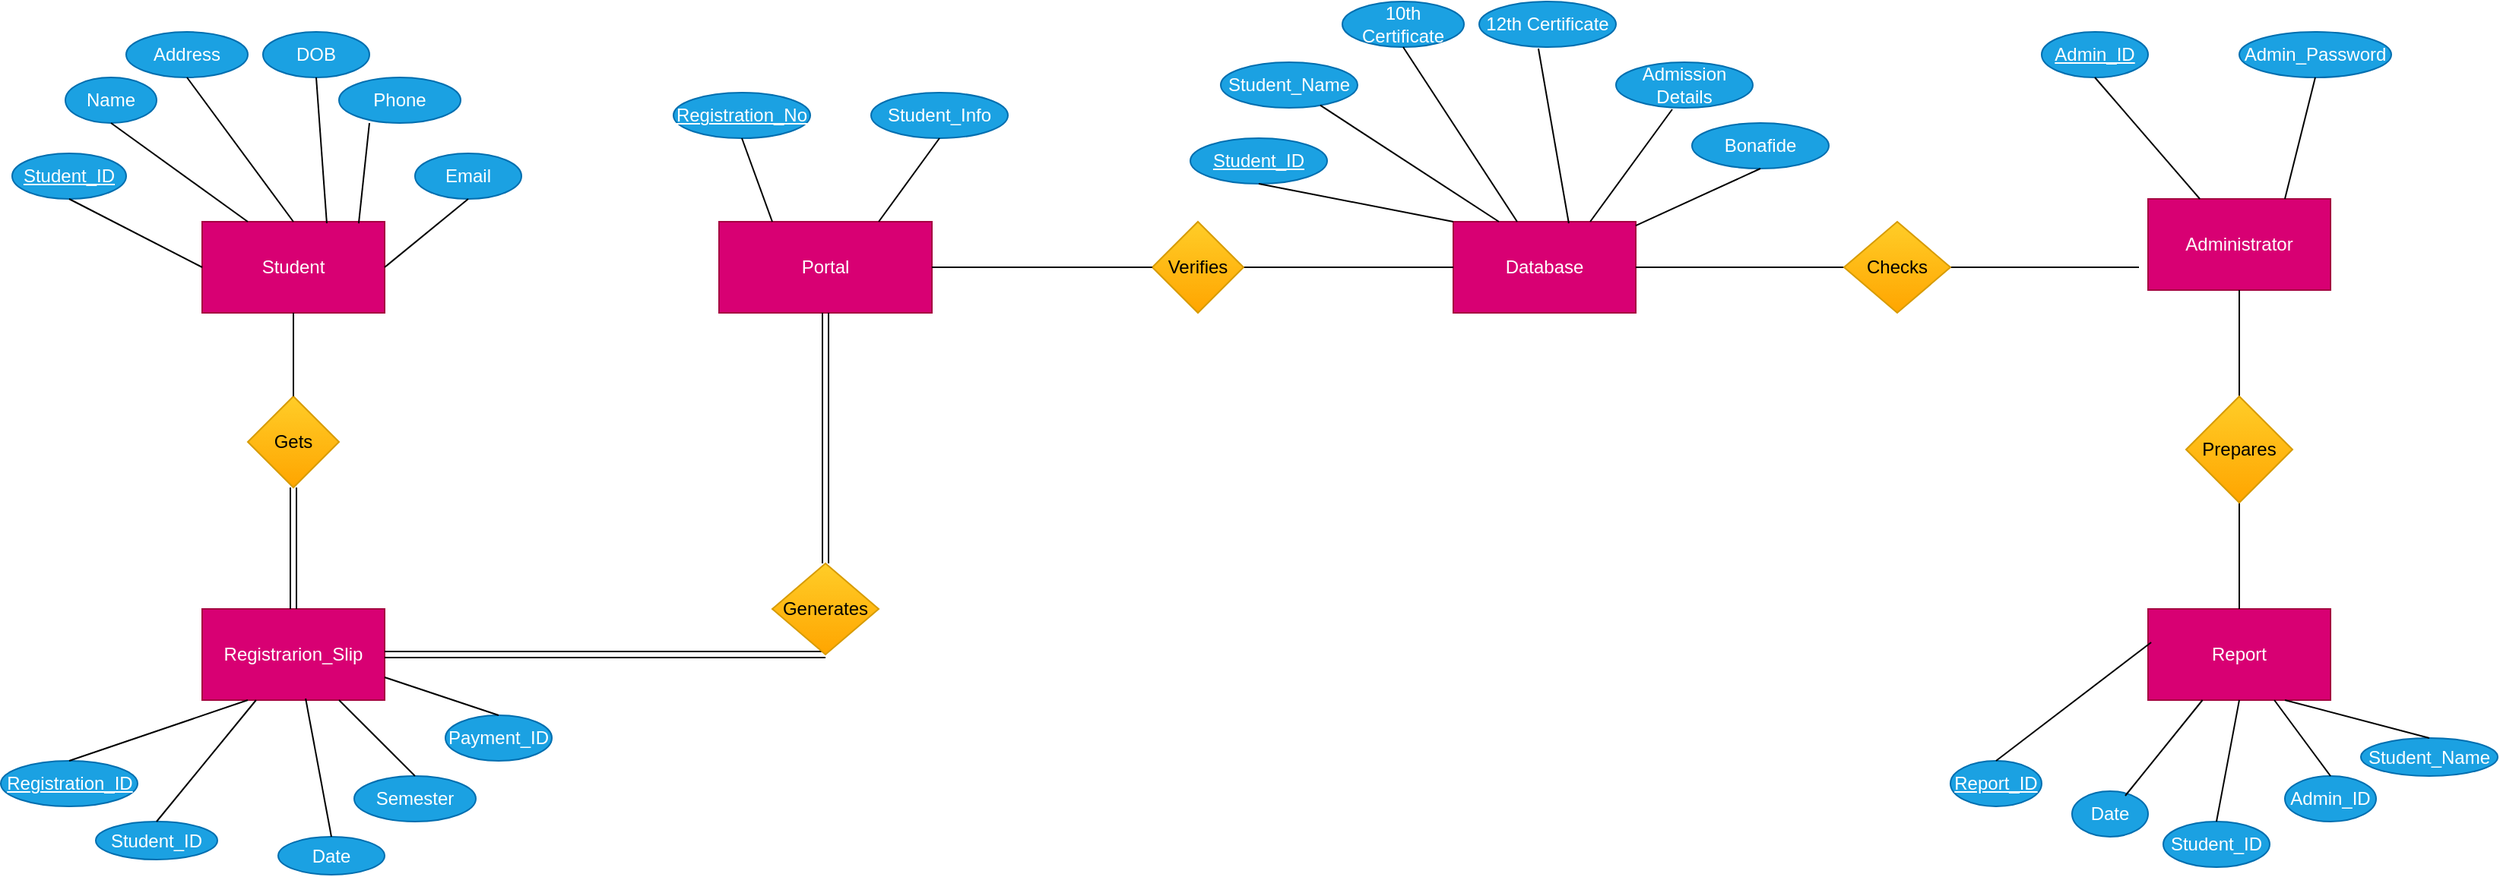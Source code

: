 <mxfile version="14.6.13" type="github"><diagram id="TqZu0rhpEo9_Q6tvcAuX" name="Page-1"><mxGraphModel dx="868" dy="2650" grid="1" gridSize="10" guides="1" tooltips="1" connect="1" arrows="1" fold="1" page="1" pageScale="1" pageWidth="1700" pageHeight="1100" math="0" shadow="0"><root><mxCell id="0"/><mxCell id="1" parent="0"/><mxCell id="06XnuTgKjSlpvFnXRyGz-3" value="Student" style="rounded=0;whiteSpace=wrap;html=1;fillColor=#d80073;strokeColor=#A50040;fontColor=#ffffff;" parent="1" vertex="1"><mxGeometry x="140" y="-1535" width="120" height="60" as="geometry"/></mxCell><mxCell id="06XnuTgKjSlpvFnXRyGz-5" value="Portal" style="rounded=0;whiteSpace=wrap;html=1;fillColor=#d80073;strokeColor=#A50040;fontColor=#ffffff;" parent="1" vertex="1"><mxGeometry x="480" y="-1535" width="140" height="60" as="geometry"/></mxCell><mxCell id="06XnuTgKjSlpvFnXRyGz-7" value="&lt;u&gt;Student_ID&lt;/u&gt;" style="ellipse;whiteSpace=wrap;html=1;fillColor=#1ba1e2;strokeColor=#006EAF;fontColor=#ffffff;" parent="1" vertex="1"><mxGeometry x="15" y="-1580" width="75" height="30" as="geometry"/></mxCell><mxCell id="06XnuTgKjSlpvFnXRyGz-12" value="Name" style="ellipse;whiteSpace=wrap;html=1;fillColor=#1ba1e2;strokeColor=#006EAF;fontColor=#ffffff;" parent="1" vertex="1"><mxGeometry x="50" y="-1630" width="60" height="30" as="geometry"/></mxCell><mxCell id="06XnuTgKjSlpvFnXRyGz-16" value="Registrarion_Slip" style="rounded=0;whiteSpace=wrap;html=1;fillColor=#d80073;strokeColor=#A50040;fontColor=#ffffff;" parent="1" vertex="1"><mxGeometry x="140" y="-1280" width="120" height="60" as="geometry"/></mxCell><mxCell id="06XnuTgKjSlpvFnXRyGz-24" style="edgeStyle=orthogonalEdgeStyle;rounded=0;orthogonalLoop=1;jettySize=auto;html=1;exitX=0.5;exitY=1;exitDx=0;exitDy=0;shape=link;entryX=0.5;entryY=0;entryDx=0;entryDy=0;" parent="1" source="06XnuTgKjSlpvFnXRyGz-17" target="06XnuTgKjSlpvFnXRyGz-16" edge="1"><mxGeometry relative="1" as="geometry"><mxPoint x="190" y="-1360" as="targetPoint"/></mxGeometry></mxCell><mxCell id="06XnuTgKjSlpvFnXRyGz-17" value="Gets" style="rhombus;whiteSpace=wrap;html=1;fillColor=#ffcd28;strokeColor=#d79b00;gradientColor=#ffa500;" parent="1" vertex="1"><mxGeometry x="170" y="-1420" width="60" height="60" as="geometry"/></mxCell><mxCell id="06XnuTgKjSlpvFnXRyGz-25" style="edgeStyle=orthogonalEdgeStyle;shape=link;rounded=0;orthogonalLoop=1;jettySize=auto;html=1;exitX=0.5;exitY=1;exitDx=0;exitDy=0;entryX=1;entryY=0.5;entryDx=0;entryDy=0;" parent="1" source="06XnuTgKjSlpvFnXRyGz-18" target="06XnuTgKjSlpvFnXRyGz-16" edge="1"><mxGeometry relative="1" as="geometry"><mxPoint x="290" y="-1250" as="targetPoint"/><Array as="points"><mxPoint x="420" y="-1250"/></Array></mxGeometry></mxCell><mxCell id="06XnuTgKjSlpvFnXRyGz-99" style="edgeStyle=orthogonalEdgeStyle;shape=link;rounded=0;orthogonalLoop=1;jettySize=auto;html=1;entryX=0.5;entryY=1;entryDx=0;entryDy=0;" parent="1" source="06XnuTgKjSlpvFnXRyGz-18" target="06XnuTgKjSlpvFnXRyGz-5" edge="1"><mxGeometry relative="1" as="geometry"/></mxCell><mxCell id="06XnuTgKjSlpvFnXRyGz-18" value="Generates" style="rhombus;whiteSpace=wrap;html=1;fillColor=#ffcd28;strokeColor=#d79b00;gradientColor=#ffa500;" parent="1" vertex="1"><mxGeometry x="515" y="-1310" width="70" height="60" as="geometry"/></mxCell><mxCell id="06XnuTgKjSlpvFnXRyGz-28" value="Database" style="rounded=0;whiteSpace=wrap;html=1;fillColor=#d80073;strokeColor=#A50040;fontColor=#ffffff;" parent="1" vertex="1"><mxGeometry x="963" y="-1535" width="120" height="60" as="geometry"/></mxCell><mxCell id="06XnuTgKjSlpvFnXRyGz-31" value="Administrator" style="rounded=0;whiteSpace=wrap;html=1;fillColor=#d80073;strokeColor=#A50040;fontColor=#ffffff;" parent="1" vertex="1"><mxGeometry x="1420" y="-1550" width="120" height="60" as="geometry"/></mxCell><mxCell id="06XnuTgKjSlpvFnXRyGz-32" value="Report" style="rounded=0;whiteSpace=wrap;html=1;fillColor=#d80073;strokeColor=#A50040;fontColor=#ffffff;" parent="1" vertex="1"><mxGeometry x="1420" y="-1280" width="120" height="60" as="geometry"/></mxCell><mxCell id="06XnuTgKjSlpvFnXRyGz-34" value="" style="endArrow=none;html=1;exitX=0.5;exitY=0;exitDx=0;exitDy=0;entryX=0.5;entryY=1;entryDx=0;entryDy=0;" parent="1" source="06XnuTgKjSlpvFnXRyGz-32" target="06XnuTgKjSlpvFnXRyGz-100" edge="1"><mxGeometry width="50" height="50" relative="1" as="geometry"><mxPoint x="800" y="-1380" as="sourcePoint"/><mxPoint x="990" y="-1390" as="targetPoint"/></mxGeometry></mxCell><mxCell id="06XnuTgKjSlpvFnXRyGz-36" value="" style="endArrow=none;html=1;exitX=0;exitY=0.75;exitDx=0;exitDy=0;" parent="1" edge="1"><mxGeometry width="50" height="50" relative="1" as="geometry"><mxPoint x="1414" y="-1505" as="sourcePoint"/><mxPoint x="1154" y="-1505" as="targetPoint"/></mxGeometry></mxCell><mxCell id="06XnuTgKjSlpvFnXRyGz-41" value="" style="endArrow=none;html=1;exitX=0.5;exitY=0;exitDx=0;exitDy=0;entryX=0.5;entryY=1;entryDx=0;entryDy=0;" parent="1" source="06XnuTgKjSlpvFnXRyGz-100" target="06XnuTgKjSlpvFnXRyGz-31" edge="1"><mxGeometry width="50" height="50" relative="1" as="geometry"><mxPoint x="980" y="-1440" as="sourcePoint"/><mxPoint x="1000" y="-1470" as="targetPoint"/></mxGeometry></mxCell><mxCell id="06XnuTgKjSlpvFnXRyGz-42" value="&lt;u&gt;Admin_ID&lt;/u&gt;" style="ellipse;whiteSpace=wrap;html=1;fillColor=#1ba1e2;strokeColor=#006EAF;fontColor=#ffffff;" parent="1" vertex="1"><mxGeometry x="1350" y="-1660" width="70" height="30" as="geometry"/></mxCell><mxCell id="06XnuTgKjSlpvFnXRyGz-44" value="Admin_Password" style="ellipse;whiteSpace=wrap;html=1;fillColor=#1ba1e2;strokeColor=#006EAF;fontColor=#ffffff;" parent="1" vertex="1"><mxGeometry x="1480" y="-1660" width="100" height="30" as="geometry"/></mxCell><mxCell id="06XnuTgKjSlpvFnXRyGz-45" value="&lt;u&gt;Report_ID&lt;/u&gt;" style="ellipse;whiteSpace=wrap;html=1;fillColor=#1ba1e2;strokeColor=#006EAF;fontColor=#ffffff;" parent="1" vertex="1"><mxGeometry x="1290" y="-1180" width="60" height="30" as="geometry"/></mxCell><mxCell id="06XnuTgKjSlpvFnXRyGz-47" value="Date" style="ellipse;whiteSpace=wrap;html=1;fillColor=#1ba1e2;strokeColor=#006EAF;fontColor=#ffffff;" parent="1" vertex="1"><mxGeometry x="1370" y="-1160" width="50" height="30" as="geometry"/></mxCell><mxCell id="06XnuTgKjSlpvFnXRyGz-48" value="Student_ID" style="ellipse;whiteSpace=wrap;html=1;fillColor=#1ba1e2;strokeColor=#006EAF;fontColor=#ffffff;" parent="1" vertex="1"><mxGeometry x="1430" y="-1140" width="70" height="30" as="geometry"/></mxCell><mxCell id="06XnuTgKjSlpvFnXRyGz-49" value="Admin_ID" style="ellipse;whiteSpace=wrap;html=1;fillColor=#1ba1e2;strokeColor=#006EAF;fontColor=#ffffff;" parent="1" vertex="1"><mxGeometry x="1510" y="-1170" width="60" height="30" as="geometry"/></mxCell><mxCell id="06XnuTgKjSlpvFnXRyGz-51" value="Student_Name" style="ellipse;whiteSpace=wrap;html=1;fillColor=#1ba1e2;strokeColor=#006EAF;fontColor=#ffffff;" parent="1" vertex="1"><mxGeometry x="1560" y="-1195" width="90" height="25" as="geometry"/></mxCell><mxCell id="06XnuTgKjSlpvFnXRyGz-55" value="" style="endArrow=none;html=1;exitX=0.5;exitY=0;exitDx=0;exitDy=0;entryX=0.5;entryY=1;entryDx=0;entryDy=0;" parent="1" source="06XnuTgKjSlpvFnXRyGz-48" target="06XnuTgKjSlpvFnXRyGz-32" edge="1"><mxGeometry width="50" height="50" relative="1" as="geometry"><mxPoint x="660" y="-1240" as="sourcePoint"/><mxPoint x="970" y="-1200" as="targetPoint"/></mxGeometry></mxCell><mxCell id="06XnuTgKjSlpvFnXRyGz-56" style="edgeStyle=orthogonalEdgeStyle;rounded=0;orthogonalLoop=1;jettySize=auto;html=1;exitX=0.5;exitY=1;exitDx=0;exitDy=0;" parent="1" source="06XnuTgKjSlpvFnXRyGz-32" target="06XnuTgKjSlpvFnXRyGz-32" edge="1"><mxGeometry relative="1" as="geometry"/></mxCell><mxCell id="06XnuTgKjSlpvFnXRyGz-57" value="" style="endArrow=none;html=1;exitX=0.5;exitY=0;exitDx=0;exitDy=0;entryX=0.017;entryY=0.367;entryDx=0;entryDy=0;entryPerimeter=0;" parent="1" source="06XnuTgKjSlpvFnXRyGz-45" target="06XnuTgKjSlpvFnXRyGz-32" edge="1"><mxGeometry width="50" height="50" relative="1" as="geometry"><mxPoint x="1275" y="-1120" as="sourcePoint"/><mxPoint x="1405" y="-1205" as="targetPoint"/></mxGeometry></mxCell><mxCell id="06XnuTgKjSlpvFnXRyGz-58" value="" style="endArrow=none;html=1;exitX=0.7;exitY=0.1;exitDx=0;exitDy=0;exitPerimeter=0;" parent="1" source="06XnuTgKjSlpvFnXRyGz-47" target="06XnuTgKjSlpvFnXRyGz-32" edge="1"><mxGeometry width="50" height="50" relative="1" as="geometry"><mxPoint x="660" y="-1240" as="sourcePoint"/><mxPoint x="710" y="-1290" as="targetPoint"/></mxGeometry></mxCell><mxCell id="06XnuTgKjSlpvFnXRyGz-59" value="" style="endArrow=none;html=1;entryX=0.5;entryY=0;entryDx=0;entryDy=0;exitX=0.692;exitY=1;exitDx=0;exitDy=0;exitPerimeter=0;" parent="1" source="06XnuTgKjSlpvFnXRyGz-32" target="06XnuTgKjSlpvFnXRyGz-49" edge="1"><mxGeometry width="50" height="50" relative="1" as="geometry"><mxPoint x="1510" y="-1140" as="sourcePoint"/><mxPoint x="710" y="-1290" as="targetPoint"/></mxGeometry></mxCell><mxCell id="06XnuTgKjSlpvFnXRyGz-61" value="" style="endArrow=none;html=1;entryX=0.5;entryY=0;entryDx=0;entryDy=0;exitX=0.75;exitY=1;exitDx=0;exitDy=0;" parent="1" source="06XnuTgKjSlpvFnXRyGz-32" target="06XnuTgKjSlpvFnXRyGz-51" edge="1"><mxGeometry width="50" height="50" relative="1" as="geometry"><mxPoint x="1040" y="-1200" as="sourcePoint"/><mxPoint x="710" y="-1290" as="targetPoint"/></mxGeometry></mxCell><mxCell id="06XnuTgKjSlpvFnXRyGz-62" value="" style="endArrow=none;html=1;entryX=0.5;entryY=1;entryDx=0;entryDy=0;" parent="1" source="06XnuTgKjSlpvFnXRyGz-31" target="06XnuTgKjSlpvFnXRyGz-42" edge="1"><mxGeometry width="50" height="50" relative="1" as="geometry"><mxPoint x="940" y="-1560" as="sourcePoint"/><mxPoint x="710" y="-1490" as="targetPoint"/></mxGeometry></mxCell><mxCell id="06XnuTgKjSlpvFnXRyGz-63" value="" style="endArrow=none;html=1;exitX=0.75;exitY=0;exitDx=0;exitDy=0;entryX=0.5;entryY=1;entryDx=0;entryDy=0;" parent="1" source="06XnuTgKjSlpvFnXRyGz-31" target="06XnuTgKjSlpvFnXRyGz-44" edge="1"><mxGeometry width="50" height="50" relative="1" as="geometry"><mxPoint x="728" y="-1330" as="sourcePoint"/><mxPoint x="1030" y="-1600" as="targetPoint"/></mxGeometry></mxCell><mxCell id="06XnuTgKjSlpvFnXRyGz-67" value="" style="endArrow=none;html=1;entryX=0;entryY=0.5;entryDx=0;entryDy=0;exitX=1;exitY=0.5;exitDx=0;exitDy=0;" parent="1" source="06XnuTgKjSlpvFnXRyGz-5" target="06XnuTgKjSlpvFnXRyGz-29" edge="1"><mxGeometry width="50" height="50" relative="1" as="geometry"><mxPoint x="660" y="-1530" as="sourcePoint"/><mxPoint x="710" y="-1580" as="targetPoint"/></mxGeometry></mxCell><mxCell id="06XnuTgKjSlpvFnXRyGz-68" value="" style="endArrow=none;html=1;entryX=0;entryY=0.5;entryDx=0;entryDy=0;startArrow=none;" parent="1" source="06XnuTgKjSlpvFnXRyGz-29" target="06XnuTgKjSlpvFnXRyGz-28" edge="1"><mxGeometry width="50" height="50" relative="1" as="geometry"><mxPoint x="700" y="-1505" as="sourcePoint"/><mxPoint x="704" y="-1580" as="targetPoint"/></mxGeometry></mxCell><mxCell id="06XnuTgKjSlpvFnXRyGz-69" value="DOB" style="ellipse;whiteSpace=wrap;html=1;fillColor=#1ba1e2;strokeColor=#006EAF;fontColor=#ffffff;" parent="1" vertex="1"><mxGeometry x="180" y="-1660" width="70" height="30" as="geometry"/></mxCell><mxCell id="06XnuTgKjSlpvFnXRyGz-70" value="Address" style="ellipse;whiteSpace=wrap;html=1;fillColor=#1ba1e2;strokeColor=#006EAF;fontColor=#ffffff;" parent="1" vertex="1"><mxGeometry x="90" y="-1660" width="80" height="30" as="geometry"/></mxCell><mxCell id="06XnuTgKjSlpvFnXRyGz-71" value="Phone" style="ellipse;whiteSpace=wrap;html=1;fillColor=#1ba1e2;strokeColor=#006EAF;fontColor=#ffffff;" parent="1" vertex="1"><mxGeometry x="230" y="-1630" width="80" height="30" as="geometry"/></mxCell><mxCell id="06XnuTgKjSlpvFnXRyGz-73" value="Email" style="ellipse;whiteSpace=wrap;html=1;fillColor=#1ba1e2;strokeColor=#006EAF;fontColor=#ffffff;" parent="1" vertex="1"><mxGeometry x="280" y="-1580" width="70" height="30" as="geometry"/></mxCell><mxCell id="06XnuTgKjSlpvFnXRyGz-74" value="" style="endArrow=none;html=1;exitX=1;exitY=0.5;exitDx=0;exitDy=0;entryX=0.5;entryY=1;entryDx=0;entryDy=0;" parent="1" source="06XnuTgKjSlpvFnXRyGz-3" target="06XnuTgKjSlpvFnXRyGz-73" edge="1"><mxGeometry width="50" height="50" relative="1" as="geometry"><mxPoint x="280" y="-1512" as="sourcePoint"/><mxPoint x="310" y="-1530" as="targetPoint"/></mxGeometry></mxCell><mxCell id="06XnuTgKjSlpvFnXRyGz-75" value="" style="endArrow=none;html=1;exitX=0.858;exitY=0.017;exitDx=0;exitDy=0;exitPerimeter=0;" parent="1" source="06XnuTgKjSlpvFnXRyGz-3" edge="1"><mxGeometry width="50" height="50" relative="1" as="geometry"><mxPoint x="230" y="-1540" as="sourcePoint"/><mxPoint x="250" y="-1600" as="targetPoint"/></mxGeometry></mxCell><mxCell id="06XnuTgKjSlpvFnXRyGz-76" value="" style="endArrow=none;html=1;entryX=0.5;entryY=1;entryDx=0;entryDy=0;exitX=0.683;exitY=0.017;exitDx=0;exitDy=0;exitPerimeter=0;" parent="1" source="06XnuTgKjSlpvFnXRyGz-3" target="06XnuTgKjSlpvFnXRyGz-69" edge="1"><mxGeometry width="50" height="50" relative="1" as="geometry"><mxPoint x="170" y="-1550" as="sourcePoint"/><mxPoint x="220" y="-1600" as="targetPoint"/></mxGeometry></mxCell><mxCell id="06XnuTgKjSlpvFnXRyGz-78" value="" style="endArrow=none;html=1;entryX=0.5;entryY=1;entryDx=0;entryDy=0;exitX=0.5;exitY=0;exitDx=0;exitDy=0;" parent="1" source="06XnuTgKjSlpvFnXRyGz-3" target="06XnuTgKjSlpvFnXRyGz-70" edge="1"><mxGeometry width="50" height="50" relative="1" as="geometry"><mxPoint x="280" y="-1530" as="sourcePoint"/><mxPoint x="330" y="-1580" as="targetPoint"/></mxGeometry></mxCell><mxCell id="06XnuTgKjSlpvFnXRyGz-79" value="" style="endArrow=none;html=1;entryX=0.5;entryY=1;entryDx=0;entryDy=0;exitX=0.25;exitY=0;exitDx=0;exitDy=0;" parent="1" source="06XnuTgKjSlpvFnXRyGz-3" target="06XnuTgKjSlpvFnXRyGz-12" edge="1"><mxGeometry width="50" height="50" relative="1" as="geometry"><mxPoint x="280" y="-1530" as="sourcePoint"/><mxPoint x="330" y="-1580" as="targetPoint"/></mxGeometry></mxCell><mxCell id="06XnuTgKjSlpvFnXRyGz-80" value="" style="endArrow=none;html=1;exitX=0.5;exitY=1;exitDx=0;exitDy=0;entryX=0;entryY=0.5;entryDx=0;entryDy=0;" parent="1" source="06XnuTgKjSlpvFnXRyGz-7" target="06XnuTgKjSlpvFnXRyGz-3" edge="1"><mxGeometry width="50" height="50" relative="1" as="geometry"><mxPoint x="280" y="-1530" as="sourcePoint"/><mxPoint x="330" y="-1580" as="targetPoint"/></mxGeometry></mxCell><mxCell id="06XnuTgKjSlpvFnXRyGz-81" value="&lt;u&gt;Registration_ID&lt;/u&gt;" style="ellipse;whiteSpace=wrap;html=1;fillColor=#1ba1e2;strokeColor=#006EAF;fontColor=#ffffff;" parent="1" vertex="1"><mxGeometry x="7.5" y="-1180" width="90" height="30" as="geometry"/></mxCell><mxCell id="06XnuTgKjSlpvFnXRyGz-82" value="" style="endArrow=none;html=1;entryX=0.25;entryY=1;entryDx=0;entryDy=0;exitX=0.5;exitY=0;exitDx=0;exitDy=0;" parent="1" source="06XnuTgKjSlpvFnXRyGz-81" target="06XnuTgKjSlpvFnXRyGz-16" edge="1"><mxGeometry width="50" height="50" relative="1" as="geometry"><mxPoint x="280" y="-1400" as="sourcePoint"/><mxPoint x="330" y="-1450" as="targetPoint"/></mxGeometry></mxCell><mxCell id="06XnuTgKjSlpvFnXRyGz-83" value="Student_ID" style="ellipse;whiteSpace=wrap;html=1;fillColor=#1ba1e2;strokeColor=#006EAF;fontColor=#ffffff;" parent="1" vertex="1"><mxGeometry x="70" y="-1140" width="80" height="25" as="geometry"/></mxCell><mxCell id="06XnuTgKjSlpvFnXRyGz-84" value="" style="endArrow=none;html=1;exitX=0.5;exitY=0;exitDx=0;exitDy=0;" parent="1" source="06XnuTgKjSlpvFnXRyGz-83" target="06XnuTgKjSlpvFnXRyGz-16" edge="1"><mxGeometry width="50" height="50" relative="1" as="geometry"><mxPoint x="280" y="-1190" as="sourcePoint"/><mxPoint x="330" y="-1240" as="targetPoint"/></mxGeometry></mxCell><mxCell id="06XnuTgKjSlpvFnXRyGz-85" value="Date" style="ellipse;whiteSpace=wrap;html=1;fillColor=#1ba1e2;strokeColor=#006EAF;fontColor=#ffffff;" parent="1" vertex="1"><mxGeometry x="190" y="-1130" width="70" height="25" as="geometry"/></mxCell><mxCell id="06XnuTgKjSlpvFnXRyGz-86" value="" style="endArrow=none;html=1;entryX=0.567;entryY=0.983;entryDx=0;entryDy=0;entryPerimeter=0;exitX=0.5;exitY=0;exitDx=0;exitDy=0;" parent="1" source="06XnuTgKjSlpvFnXRyGz-85" target="06XnuTgKjSlpvFnXRyGz-16" edge="1"><mxGeometry width="50" height="50" relative="1" as="geometry"><mxPoint x="280" y="-1190" as="sourcePoint"/><mxPoint x="330" y="-1240" as="targetPoint"/></mxGeometry></mxCell><mxCell id="06XnuTgKjSlpvFnXRyGz-87" value="Semester" style="ellipse;whiteSpace=wrap;html=1;fillColor=#1ba1e2;strokeColor=#006EAF;fontColor=#ffffff;" parent="1" vertex="1"><mxGeometry x="240" y="-1170" width="80" height="30" as="geometry"/></mxCell><mxCell id="06XnuTgKjSlpvFnXRyGz-88" value="" style="endArrow=none;html=1;entryX=0.75;entryY=1;entryDx=0;entryDy=0;exitX=0.5;exitY=0;exitDx=0;exitDy=0;" parent="1" source="06XnuTgKjSlpvFnXRyGz-87" target="06XnuTgKjSlpvFnXRyGz-16" edge="1"><mxGeometry width="50" height="50" relative="1" as="geometry"><mxPoint x="370" y="-1260" as="sourcePoint"/><mxPoint x="330" y="-1240" as="targetPoint"/></mxGeometry></mxCell><mxCell id="06XnuTgKjSlpvFnXRyGz-89" value="Payment_ID" style="ellipse;whiteSpace=wrap;html=1;fillColor=#1ba1e2;strokeColor=#006EAF;fontColor=#ffffff;" parent="1" vertex="1"><mxGeometry x="300" y="-1210" width="70" height="30" as="geometry"/></mxCell><mxCell id="06XnuTgKjSlpvFnXRyGz-90" value="" style="endArrow=none;html=1;exitX=0.5;exitY=0;exitDx=0;exitDy=0;entryX=1;entryY=0.75;entryDx=0;entryDy=0;" parent="1" source="06XnuTgKjSlpvFnXRyGz-89" target="06XnuTgKjSlpvFnXRyGz-16" edge="1"><mxGeometry width="50" height="50" relative="1" as="geometry"><mxPoint x="280" y="-1190" as="sourcePoint"/><mxPoint x="290" y="-1320" as="targetPoint"/></mxGeometry></mxCell><mxCell id="06XnuTgKjSlpvFnXRyGz-92" value="&lt;u&gt;Registration_No&lt;/u&gt;" style="ellipse;whiteSpace=wrap;html=1;fillColor=#1ba1e2;strokeColor=#006EAF;fontColor=#ffffff;" parent="1" vertex="1"><mxGeometry x="450" y="-1620" width="90" height="30" as="geometry"/></mxCell><mxCell id="06XnuTgKjSlpvFnXRyGz-93" value="Student_Info" style="ellipse;whiteSpace=wrap;html=1;fillColor=#1ba1e2;strokeColor=#006EAF;fontColor=#ffffff;" parent="1" vertex="1"><mxGeometry x="580" y="-1620" width="90" height="30" as="geometry"/></mxCell><mxCell id="06XnuTgKjSlpvFnXRyGz-94" value="" style="endArrow=none;html=1;entryX=0.5;entryY=1;entryDx=0;entryDy=0;exitX=0.75;exitY=0;exitDx=0;exitDy=0;" parent="1" source="06XnuTgKjSlpvFnXRyGz-5" target="06XnuTgKjSlpvFnXRyGz-93" edge="1"><mxGeometry width="50" height="50" relative="1" as="geometry"><mxPoint x="420" y="-1450" as="sourcePoint"/><mxPoint x="470" y="-1500" as="targetPoint"/></mxGeometry></mxCell><mxCell id="06XnuTgKjSlpvFnXRyGz-95" value="" style="endArrow=none;html=1;entryX=0.5;entryY=1;entryDx=0;entryDy=0;exitX=0.25;exitY=0;exitDx=0;exitDy=0;" parent="1" source="06XnuTgKjSlpvFnXRyGz-5" target="06XnuTgKjSlpvFnXRyGz-92" edge="1"><mxGeometry width="50" height="50" relative="1" as="geometry"><mxPoint x="420" y="-1450" as="sourcePoint"/><mxPoint x="470" y="-1500" as="targetPoint"/></mxGeometry></mxCell><mxCell id="06XnuTgKjSlpvFnXRyGz-96" value="" style="endArrow=none;html=1;startArrow=none;entryX=1;entryY=0.5;entryDx=0;entryDy=0;" parent="1" source="06XnuTgKjSlpvFnXRyGz-33" target="06XnuTgKjSlpvFnXRyGz-28" edge="1"><mxGeometry width="50" height="50" relative="1" as="geometry"><mxPoint x="880" y="-1505" as="sourcePoint"/><mxPoint x="1100" y="-1505" as="targetPoint"/></mxGeometry></mxCell><mxCell id="06XnuTgKjSlpvFnXRyGz-97" value="" style="endArrow=none;html=1;entryX=0.5;entryY=1;entryDx=0;entryDy=0;exitX=0.5;exitY=0;exitDx=0;exitDy=0;" parent="1" source="06XnuTgKjSlpvFnXRyGz-17" target="06XnuTgKjSlpvFnXRyGz-3" edge="1"><mxGeometry width="50" height="50" relative="1" as="geometry"><mxPoint x="500" y="-1410" as="sourcePoint"/><mxPoint x="550" y="-1460" as="targetPoint"/></mxGeometry></mxCell><mxCell id="06XnuTgKjSlpvFnXRyGz-100" value="Prepares" style="rhombus;whiteSpace=wrap;html=1;gradientColor=#ffa500;fillColor=#ffcd28;strokeColor=#d79b00;" parent="1" vertex="1"><mxGeometry x="1445" y="-1420" width="70" height="70" as="geometry"/></mxCell><mxCell id="06XnuTgKjSlpvFnXRyGz-33" value="Checks" style="rhombus;whiteSpace=wrap;html=1;fillColor=#ffcd28;strokeColor=#d79b00;gradientColor=#ffa500;" parent="1" vertex="1"><mxGeometry x="1220" y="-1535" width="70" height="60" as="geometry"/></mxCell><mxCell id="06XnuTgKjSlpvFnXRyGz-103" value="&lt;u&gt;Student_ID&lt;/u&gt;" style="ellipse;whiteSpace=wrap;html=1;fillColor=#1ba1e2;strokeColor=#006EAF;fontColor=#ffffff;" parent="1" vertex="1"><mxGeometry x="790" y="-1590" width="90" height="30" as="geometry"/></mxCell><mxCell id="06XnuTgKjSlpvFnXRyGz-104" value="Admission Details" style="ellipse;whiteSpace=wrap;html=1;fillColor=#1ba1e2;strokeColor=#006EAF;fontColor=#ffffff;" parent="1" vertex="1"><mxGeometry x="1070" y="-1640" width="90" height="30" as="geometry"/></mxCell><mxCell id="06XnuTgKjSlpvFnXRyGz-105" value="10th Certificate" style="ellipse;whiteSpace=wrap;html=1;fillColor=#1ba1e2;strokeColor=#006EAF;fontColor=#ffffff;" parent="1" vertex="1"><mxGeometry x="890" y="-1680" width="80" height="30" as="geometry"/></mxCell><mxCell id="06XnuTgKjSlpvFnXRyGz-106" value="Bonafide" style="ellipse;whiteSpace=wrap;html=1;fillColor=#1ba1e2;strokeColor=#006EAF;fontColor=#ffffff;" parent="1" vertex="1"><mxGeometry x="1120" y="-1600" width="90" height="30" as="geometry"/></mxCell><mxCell id="06XnuTgKjSlpvFnXRyGz-107" value="12th Certificate" style="ellipse;whiteSpace=wrap;html=1;fillColor=#1ba1e2;strokeColor=#006EAF;fontColor=#ffffff;" parent="1" vertex="1"><mxGeometry x="980" y="-1680" width="90" height="30" as="geometry"/></mxCell><mxCell id="06XnuTgKjSlpvFnXRyGz-109" value="" style="endArrow=none;html=1;entryX=0.433;entryY=1.033;entryDx=0;entryDy=0;entryPerimeter=0;exitX=0.633;exitY=0.017;exitDx=0;exitDy=0;exitPerimeter=0;" parent="1" source="06XnuTgKjSlpvFnXRyGz-28" target="06XnuTgKjSlpvFnXRyGz-107" edge="1"><mxGeometry width="50" height="50" relative="1" as="geometry"><mxPoint x="730" y="-1560" as="sourcePoint"/><mxPoint x="690" y="-1600" as="targetPoint"/></mxGeometry></mxCell><mxCell id="06XnuTgKjSlpvFnXRyGz-110" value="" style="endArrow=none;html=1;entryX=0.5;entryY=1;entryDx=0;entryDy=0;exitX=0.35;exitY=0;exitDx=0;exitDy=0;exitPerimeter=0;" parent="1" source="06XnuTgKjSlpvFnXRyGz-28" target="06XnuTgKjSlpvFnXRyGz-105" edge="1"><mxGeometry width="50" height="50" relative="1" as="geometry"><mxPoint x="680" y="-1560" as="sourcePoint"/><mxPoint x="690" y="-1600" as="targetPoint"/></mxGeometry></mxCell><mxCell id="06XnuTgKjSlpvFnXRyGz-111" value="" style="endArrow=none;html=1;entryX=0.411;entryY=1.033;entryDx=0;entryDy=0;entryPerimeter=0;exitX=0.75;exitY=0;exitDx=0;exitDy=0;" parent="1" source="06XnuTgKjSlpvFnXRyGz-28" target="06XnuTgKjSlpvFnXRyGz-104" edge="1"><mxGeometry width="50" height="50" relative="1" as="geometry"><mxPoint x="640" y="-1550" as="sourcePoint"/><mxPoint x="690" y="-1600" as="targetPoint"/></mxGeometry></mxCell><mxCell id="06XnuTgKjSlpvFnXRyGz-112" value="" style="endArrow=none;html=1;entryX=0.5;entryY=1;entryDx=0;entryDy=0;" parent="1" source="06XnuTgKjSlpvFnXRyGz-28" target="06XnuTgKjSlpvFnXRyGz-106" edge="1"><mxGeometry width="50" height="50" relative="1" as="geometry"><mxPoint x="971" y="-1540" as="sourcePoint"/><mxPoint x="971.01" y="-1607.99" as="targetPoint"/></mxGeometry></mxCell><mxCell id="06XnuTgKjSlpvFnXRyGz-113" value="" style="endArrow=none;html=1;entryX=0.5;entryY=1;entryDx=0;entryDy=0;exitX=0;exitY=0;exitDx=0;exitDy=0;" parent="1" source="06XnuTgKjSlpvFnXRyGz-28" target="06XnuTgKjSlpvFnXRyGz-103" edge="1"><mxGeometry width="50" height="50" relative="1" as="geometry"><mxPoint x="640" y="-1550" as="sourcePoint"/><mxPoint x="690" y="-1600" as="targetPoint"/></mxGeometry></mxCell><mxCell id="06XnuTgKjSlpvFnXRyGz-114" value="Student_Name" style="ellipse;whiteSpace=wrap;html=1;fillColor=#1ba1e2;strokeColor=#006EAF;fontColor=#ffffff;" parent="1" vertex="1"><mxGeometry x="810" y="-1640" width="90" height="30" as="geometry"/></mxCell><mxCell id="06XnuTgKjSlpvFnXRyGz-115" value="" style="endArrow=none;html=1;exitX=0.25;exitY=0;exitDx=0;exitDy=0;" parent="1" source="06XnuTgKjSlpvFnXRyGz-28" target="06XnuTgKjSlpvFnXRyGz-114" edge="1"><mxGeometry width="50" height="50" relative="1" as="geometry"><mxPoint x="666" y="-1550" as="sourcePoint"/><mxPoint x="670" y="-1530" as="targetPoint"/></mxGeometry></mxCell><mxCell id="06XnuTgKjSlpvFnXRyGz-116" style="edgeStyle=orthogonalEdgeStyle;shape=link;rounded=0;orthogonalLoop=1;jettySize=auto;html=1;exitX=0.5;exitY=1;exitDx=0;exitDy=0;" parent="1" source="06XnuTgKjSlpvFnXRyGz-49" target="06XnuTgKjSlpvFnXRyGz-49" edge="1"><mxGeometry relative="1" as="geometry"/></mxCell><mxCell id="06XnuTgKjSlpvFnXRyGz-119" style="edgeStyle=orthogonalEdgeStyle;shape=link;rounded=0;orthogonalLoop=1;jettySize=auto;html=1;exitX=0.5;exitY=1;exitDx=0;exitDy=0;" parent="1" edge="1"><mxGeometry relative="1" as="geometry"><mxPoint x="818" y="-1610" as="sourcePoint"/><mxPoint x="818" y="-1610" as="targetPoint"/></mxGeometry></mxCell><mxCell id="06XnuTgKjSlpvFnXRyGz-29" value="Verifies" style="rhombus;whiteSpace=wrap;html=1;fillColor=#ffcd28;strokeColor=#d79b00;gradientColor=#ffa500;" parent="1" vertex="1"><mxGeometry x="765" y="-1535" width="60" height="60" as="geometry"/></mxCell><mxCell id="06XnuTgKjSlpvFnXRyGz-120" value="" style="endArrow=none;html=1;entryX=0;entryY=0.5;entryDx=0;entryDy=0;" parent="1" target="06XnuTgKjSlpvFnXRyGz-29" edge="1"><mxGeometry width="50" height="50" relative="1" as="geometry"><mxPoint x="700" y="-1505" as="sourcePoint"/><mxPoint x="963" y="-1505" as="targetPoint"/></mxGeometry></mxCell></root></mxGraphModel></diagram></mxfile>